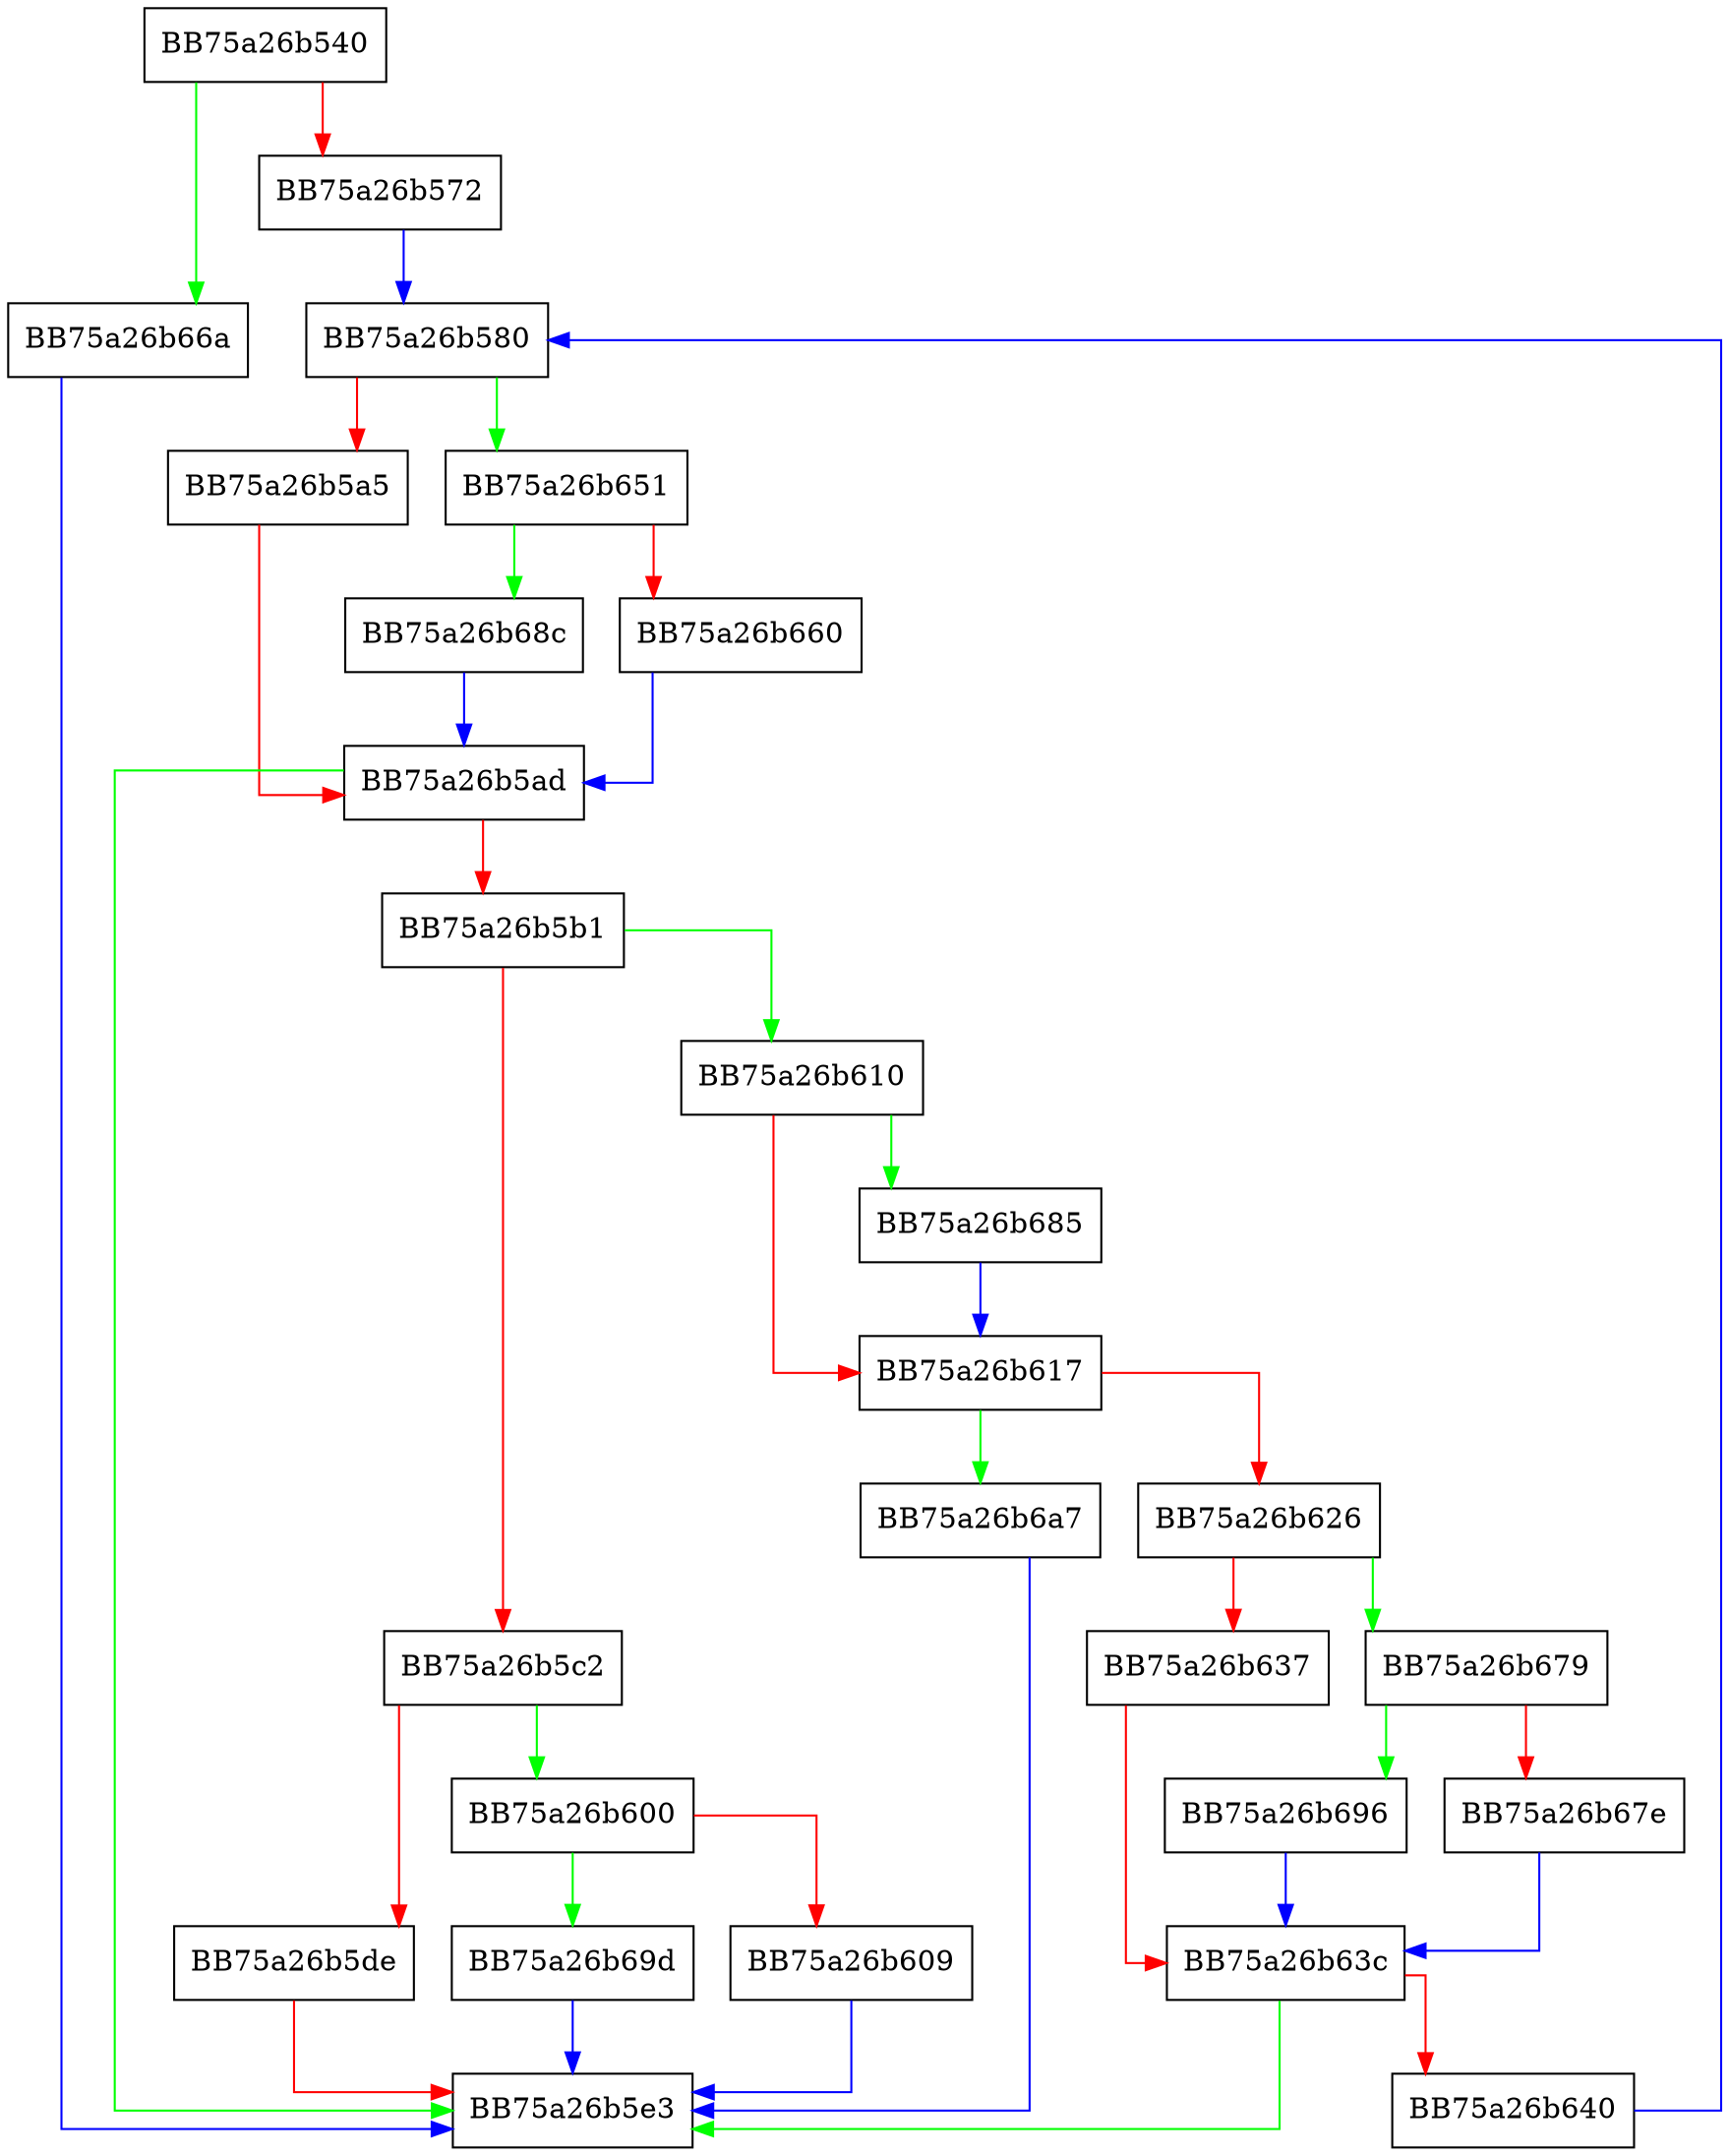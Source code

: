 digraph decode {
  node [shape="box"];
  graph [splines=ortho];
  BB75a26b540 -> BB75a26b66a [color="green"];
  BB75a26b540 -> BB75a26b572 [color="red"];
  BB75a26b572 -> BB75a26b580 [color="blue"];
  BB75a26b580 -> BB75a26b651 [color="green"];
  BB75a26b580 -> BB75a26b5a5 [color="red"];
  BB75a26b5a5 -> BB75a26b5ad [color="red"];
  BB75a26b5ad -> BB75a26b5e3 [color="green"];
  BB75a26b5ad -> BB75a26b5b1 [color="red"];
  BB75a26b5b1 -> BB75a26b610 [color="green"];
  BB75a26b5b1 -> BB75a26b5c2 [color="red"];
  BB75a26b5c2 -> BB75a26b600 [color="green"];
  BB75a26b5c2 -> BB75a26b5de [color="red"];
  BB75a26b5de -> BB75a26b5e3 [color="red"];
  BB75a26b600 -> BB75a26b69d [color="green"];
  BB75a26b600 -> BB75a26b609 [color="red"];
  BB75a26b609 -> BB75a26b5e3 [color="blue"];
  BB75a26b610 -> BB75a26b685 [color="green"];
  BB75a26b610 -> BB75a26b617 [color="red"];
  BB75a26b617 -> BB75a26b6a7 [color="green"];
  BB75a26b617 -> BB75a26b626 [color="red"];
  BB75a26b626 -> BB75a26b679 [color="green"];
  BB75a26b626 -> BB75a26b637 [color="red"];
  BB75a26b637 -> BB75a26b63c [color="red"];
  BB75a26b63c -> BB75a26b5e3 [color="green"];
  BB75a26b63c -> BB75a26b640 [color="red"];
  BB75a26b640 -> BB75a26b580 [color="blue"];
  BB75a26b651 -> BB75a26b68c [color="green"];
  BB75a26b651 -> BB75a26b660 [color="red"];
  BB75a26b660 -> BB75a26b5ad [color="blue"];
  BB75a26b66a -> BB75a26b5e3 [color="blue"];
  BB75a26b679 -> BB75a26b696 [color="green"];
  BB75a26b679 -> BB75a26b67e [color="red"];
  BB75a26b67e -> BB75a26b63c [color="blue"];
  BB75a26b685 -> BB75a26b617 [color="blue"];
  BB75a26b68c -> BB75a26b5ad [color="blue"];
  BB75a26b696 -> BB75a26b63c [color="blue"];
  BB75a26b69d -> BB75a26b5e3 [color="blue"];
  BB75a26b6a7 -> BB75a26b5e3 [color="blue"];
}